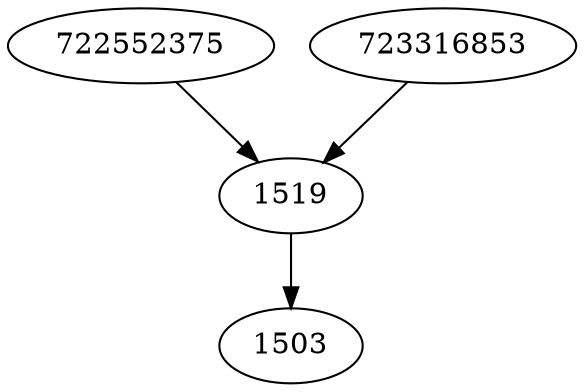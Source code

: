 strict digraph  {
1519;
722552375;
723316853;
1503;
1519 -> 1503;
722552375 -> 1519;
723316853 -> 1519;
}
